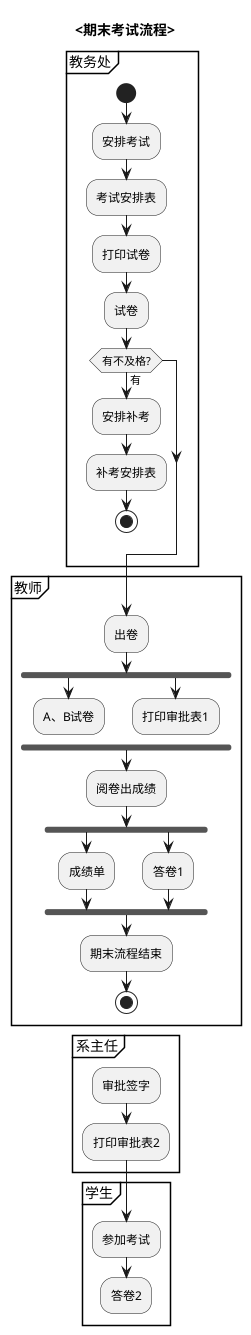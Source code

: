 @startuml
title <期末考试流程>

partition 教务处 {
	start
	:安排考试;
	:考试安排表;
	:打印试卷;
	:试卷;
	if (有不及格?) then (有)
	  :安排补考;
	  :补考安排表;
	  stop
	endif

}
partition 教师 {
	:出卷;
	fork
    	:A、B试卷;
    	detach
      fork again
    	:打印审批表1;
    	detach
      end fork

     :阅卷出成绩;
     	fork
           :成绩单;
          fork again
            :答卷1;
              end fork
     :期末流程结束;
     stop

}

partition 系主任 {
	:审批签字;
	:打印审批表2;

}
partition 学生 {
	:参加考试;
	:答卷2;

}



@enduml